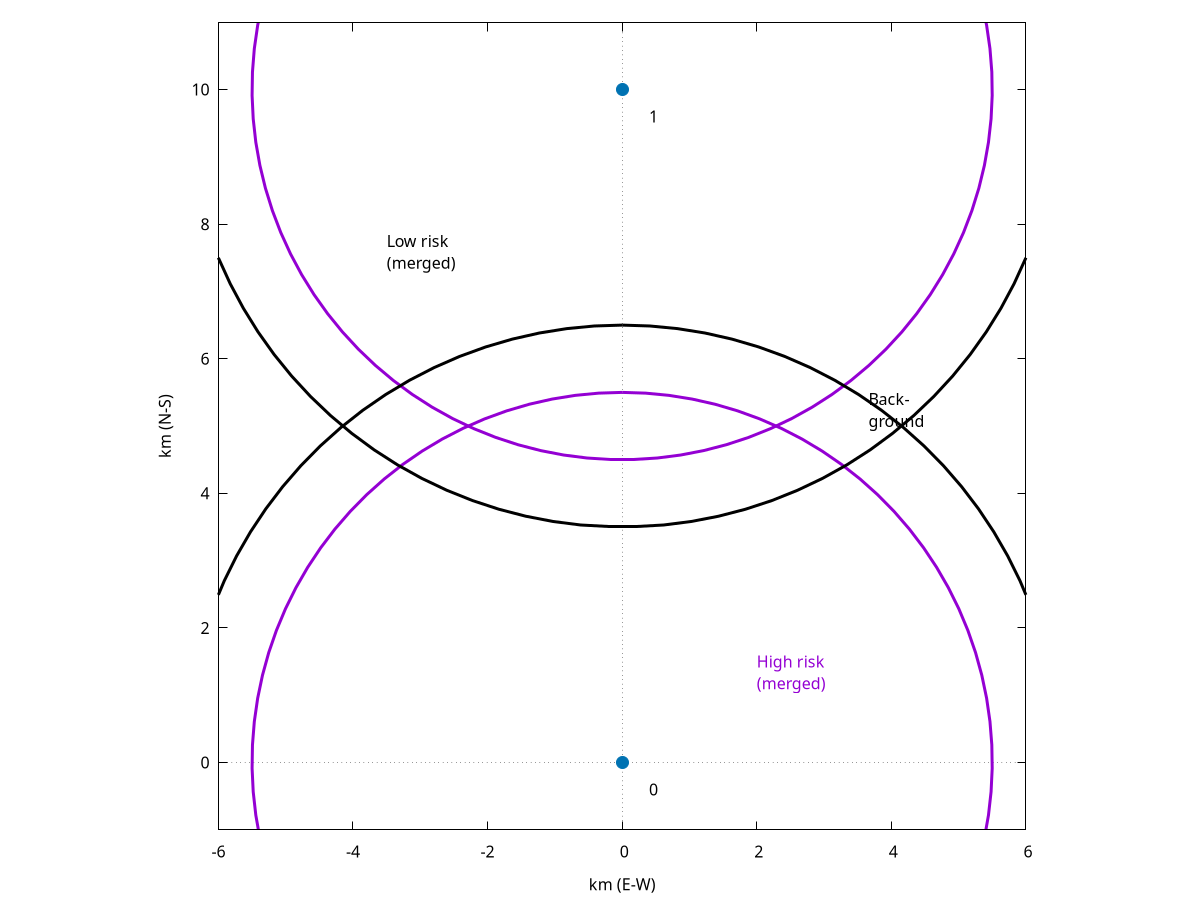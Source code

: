 set xrange [-6:6]
set yrange [-1:11]
set size square
set xlabel "km (E-W)"
set ylabel "km (N-S)"
set arrow from -6,0 to 6,0 nohead lt 0
set arrow from 0,-1 to 0,11 nohead lt 0
set label "0" at 0.4,-0.4 left
set label "1" at 0.4,9.6 left
set label "High risk\n(merged)" at 2,1.5 left tc lt 1
set label "Low risk\n(merged)" at -3.5,7.75 left tc lt 8
set label "Back-\nground" at 3.66,5.4 left
set parametric
plot [0:2*pi] 5.5*sin(t),5.5*cos(t) notitle w l lt 1 lw 3,\
 5.5*sin(t),5.5*cos(t)+10 notitle w l lt 1 lw 3,\
 6.5*sin(t),6.5*cos(t) notitle w l lt 8 lw 3,\
 6.5*sin(t),6.5*cos(t)+10 notitle w l lt 8 lw 3,\
 '-' notitle w p lt 6 pt 7 ps 2, \
 '-' notitle w p lt 6 pt 7 ps 2
0 0
e
0 10
e
